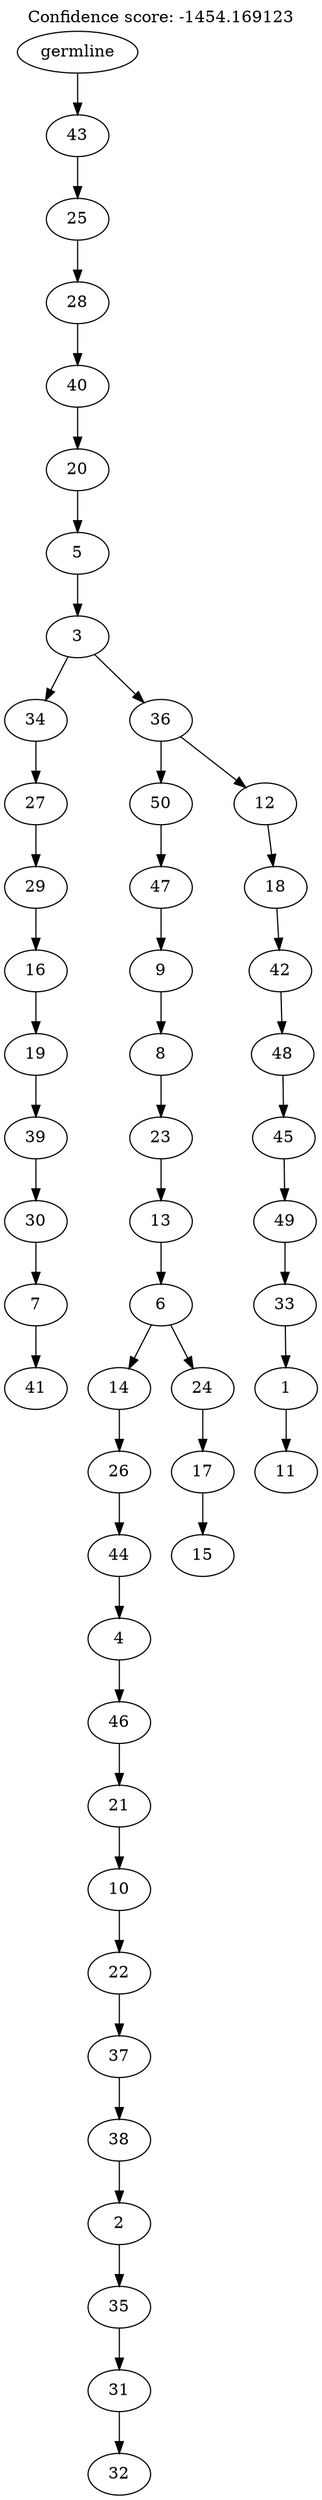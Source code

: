 digraph g {
	"49" -> "50";
	"50" [label="41"];
	"48" -> "49";
	"49" [label="7"];
	"47" -> "48";
	"48" [label="30"];
	"46" -> "47";
	"47" [label="39"];
	"45" -> "46";
	"46" [label="19"];
	"44" -> "45";
	"45" [label="16"];
	"43" -> "44";
	"44" [label="29"];
	"42" -> "43";
	"43" [label="27"];
	"40" -> "41";
	"41" [label="32"];
	"39" -> "40";
	"40" [label="31"];
	"38" -> "39";
	"39" [label="35"];
	"37" -> "38";
	"38" [label="2"];
	"36" -> "37";
	"37" [label="38"];
	"35" -> "36";
	"36" [label="37"];
	"34" -> "35";
	"35" [label="22"];
	"33" -> "34";
	"34" [label="10"];
	"32" -> "33";
	"33" [label="21"];
	"31" -> "32";
	"32" [label="46"];
	"30" -> "31";
	"31" [label="4"];
	"29" -> "30";
	"30" [label="44"];
	"28" -> "29";
	"29" [label="26"];
	"26" -> "27";
	"27" [label="15"];
	"25" -> "26";
	"26" [label="17"];
	"24" -> "25";
	"25" [label="24"];
	"24" -> "28";
	"28" [label="14"];
	"23" -> "24";
	"24" [label="6"];
	"22" -> "23";
	"23" [label="13"];
	"21" -> "22";
	"22" [label="23"];
	"20" -> "21";
	"21" [label="8"];
	"19" -> "20";
	"20" [label="9"];
	"18" -> "19";
	"19" [label="47"];
	"16" -> "17";
	"17" [label="11"];
	"15" -> "16";
	"16" [label="1"];
	"14" -> "15";
	"15" [label="33"];
	"13" -> "14";
	"14" [label="49"];
	"12" -> "13";
	"13" [label="45"];
	"11" -> "12";
	"12" [label="48"];
	"10" -> "11";
	"11" [label="42"];
	"9" -> "10";
	"10" [label="18"];
	"8" -> "9";
	"9" [label="12"];
	"8" -> "18";
	"18" [label="50"];
	"7" -> "8";
	"8" [label="36"];
	"7" -> "42";
	"42" [label="34"];
	"6" -> "7";
	"7" [label="3"];
	"5" -> "6";
	"6" [label="5"];
	"4" -> "5";
	"5" [label="20"];
	"3" -> "4";
	"4" [label="40"];
	"2" -> "3";
	"3" [label="28"];
	"1" -> "2";
	"2" [label="25"];
	"0" -> "1";
	"1" [label="43"];
	"0" [label="germline"];
	labelloc="t";
	label="Confidence score: -1454.169123";
}
